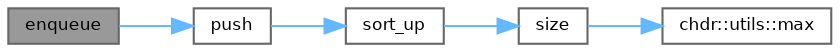 digraph "enqueue"
{
 // LATEX_PDF_SIZE
  bgcolor="transparent";
  edge [fontname=Helvetica,fontsize=8,labelfontname=Helvetica,labelfontsize=8];
  node [fontname=Helvetica,fontsize=8,shape=box,height=0.2,width=0.4];
  rankdir="LR";
  Node1 [id="Node000001",label="enqueue",height=0.2,width=0.4,color="gray40", fillcolor="grey60", style="filled", fontcolor="black",tooltip="Adds an item to the heap."];
  Node1 -> Node2 [id="edge1_Node000001_Node000002",color="steelblue1",style="solid",tooltip=" "];
  Node2 [id="Node000002",label="push",height=0.2,width=0.4,color="grey40", fillcolor="white", style="filled",URL="$d3/d61/classchdr_1_1heap_afb62bdc27151ccbc8d7d8ceb30c24d6e.html#afb62bdc27151ccbc8d7d8ceb30c24d6e",tooltip="Adds an item to the heap."];
  Node2 -> Node3 [id="edge2_Node000002_Node000003",color="steelblue1",style="solid",tooltip=" "];
  Node3 [id="Node000003",label="sort_up",height=0.2,width=0.4,color="grey40", fillcolor="white", style="filled",URL="$d3/d61/classchdr_1_1heap_ab3bf20f6c00b1d3c85593ed5a5c4c3a1.html#ab3bf20f6c00b1d3c85593ed5a5c4c3a1",tooltip="Adjusts the position of an item in the heap by moving it upwards towards the root."];
  Node3 -> Node4 [id="edge3_Node000003_Node000004",color="steelblue1",style="solid",tooltip=" "];
  Node4 [id="Node000004",label="size",height=0.2,width=0.4,color="grey40", fillcolor="white", style="filled",URL="$d3/d61/classchdr_1_1heap_a3caedb145a667c26028740417dcf32c3.html#a3caedb145a667c26028740417dcf32c3",tooltip="Retrieves the number of elements currently stored in the heap."];
  Node4 -> Node5 [id="edge4_Node000004_Node000005",color="steelblue1",style="solid",tooltip=" "];
  Node5 [id="Node000005",label="chdr::utils::max",height=0.2,width=0.4,color="grey40", fillcolor="white", style="filled",URL="$d2/dcb/structchdr_1_1utils_a05e8953d59fd314cf105f52b0c1272dd.html#a05e8953d59fd314cf105f52b0c1272dd",tooltip="Determines the maximum of two comparable values."];
}
